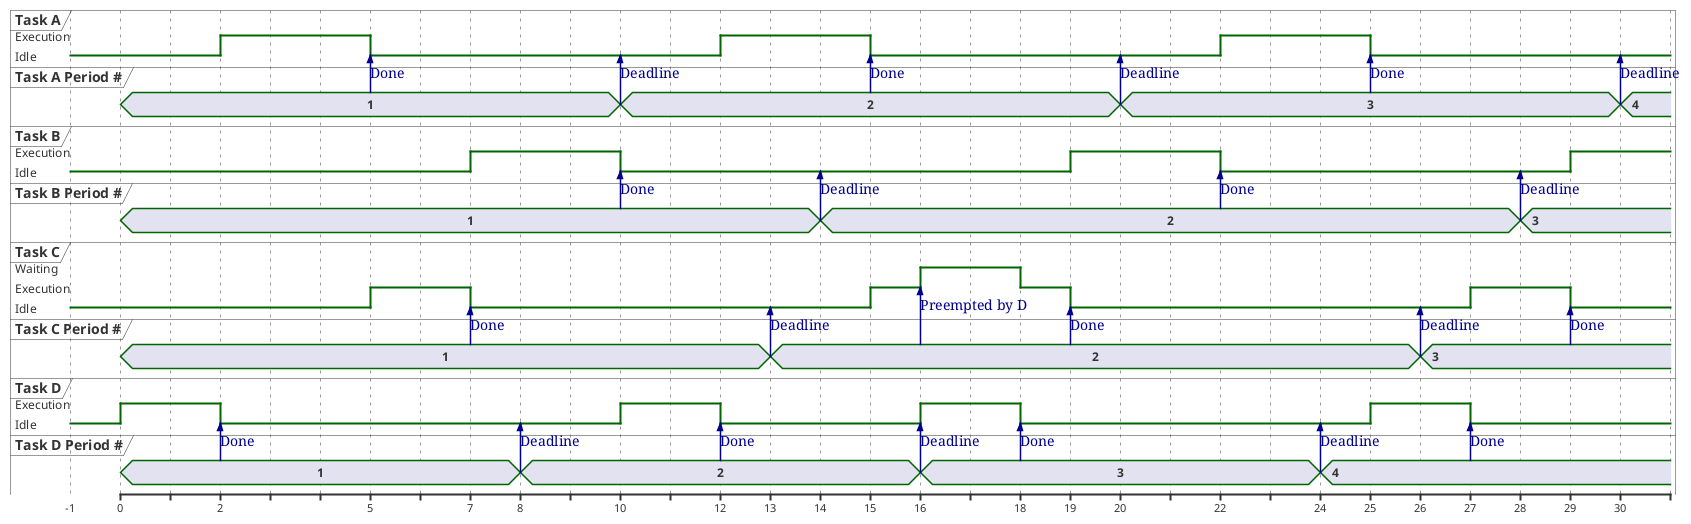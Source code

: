 @startuml
'Group A
'Period = 10
'Execution Time = 3
robust "Task A" as task_a
concise "Task A Period #" as task_a_period

'Group B
'Period = 14
'Execution Time = 3
robust "Task B" as task_b
concise "Task B Period #" as task_b_period

'Group C
'Period = 13
'Execution Time = 2
robust "Task C" as task_c
concise "Task C Period #" as task_c_period

'Group D
'Period = 8
'Execution Time = 2
robust "Task D" as task_d
concise "Task D Period #" as task_d_period

'EDF

@-1
task_a is Idle
task_b is Idle
task_c is Idle
task_d is Idle

@0
task_a_period is 1
task_b_period is 1
task_c_period is 1
task_d_period is 1

task_d is Execution

@2
task_d is Idle
task_d_period -> task_d : Done

task_a is Execution

@5
task_a is Idle
task_a_period -> task_a : Done

task_c is Execution

@7
task_c is Idle
task_c_period -> task_c : Done

task_b is Execution

@10
task_b is Idle
task_b_period -> task_b : Done

task_d is Execution

@12
task_d is Idle
task_d_period -> task_d : Done

task_a is Execution

@15
task_a is Idle
task_a_period -> task_a : Done

task_c is Execution

@16
task_c is Waiting
task_c_period -> task_c : Preempted by D

task_d is Execution

@18
task_d is Idle
task_d_period -> task_d : Done

task_c is Execution

@19
task_c is Idle
task_c_period -> task_c : Done

task_b is Execution

@22
task_b is Idle
task_b_period -> task_b : Done

task_a is Execution

@25
task_a is Idle
task_a_period -> task_a : Done

task_d is Execution

@27
task_d is Idle
task_d_period -> task_d : Done

task_c is Execution

@29
task_c is Idle
task_c_period -> task_c : Done

task_b is Execution

'-------------------------------

@8
task_d_period is 2
task_d_period -> task_d : Deadline

@10
task_a_period is 2
task_a_period -> task_a : Deadline

@13
task_c_period is 2
task_c_period -> task_c : Deadline

@14
task_b_period is 2
task_b_period -> task_b : Deadline

@16
task_d_period is 3
task_d_period -> task_d : Deadline

@20
task_a_period is 3
task_a_period -> task_a : Deadline

@24
task_d_period is 4
task_d_period -> task_d : Deadline

@26
task_c_period is 3
task_c_period -> task_c : Deadline

@28
task_b_period is 3
task_b_period -> task_b : Deadline

@30
task_a_period is 4
task_a_period -> task_a : Deadline